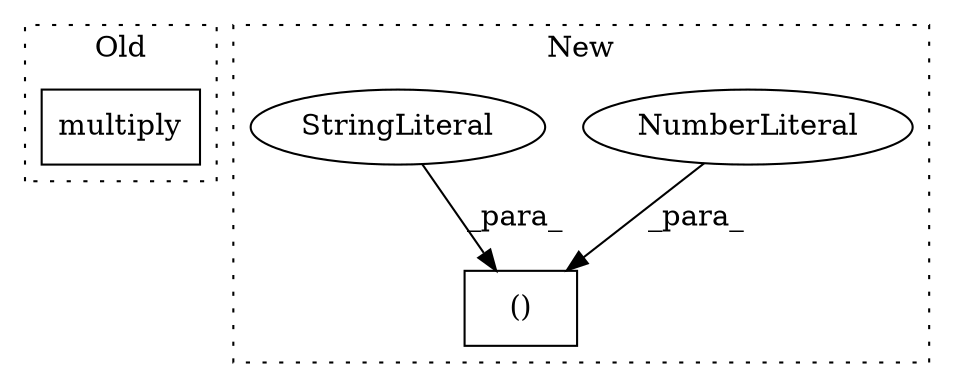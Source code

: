 digraph G {
subgraph cluster0 {
1 [label="multiply" a="32" s="7110,7205" l="9,1" shape="box"];
label = "Old";
style="dotted";
}
subgraph cluster1 {
2 [label="()" a="106" s="7228" l="30" shape="box"];
3 [label="NumberLiteral" a="34" s="7228" l="1" shape="ellipse"];
4 [label="StringLiteral" a="45" s="7242" l="16" shape="ellipse"];
label = "New";
style="dotted";
}
3 -> 2 [label="_para_"];
4 -> 2 [label="_para_"];
}